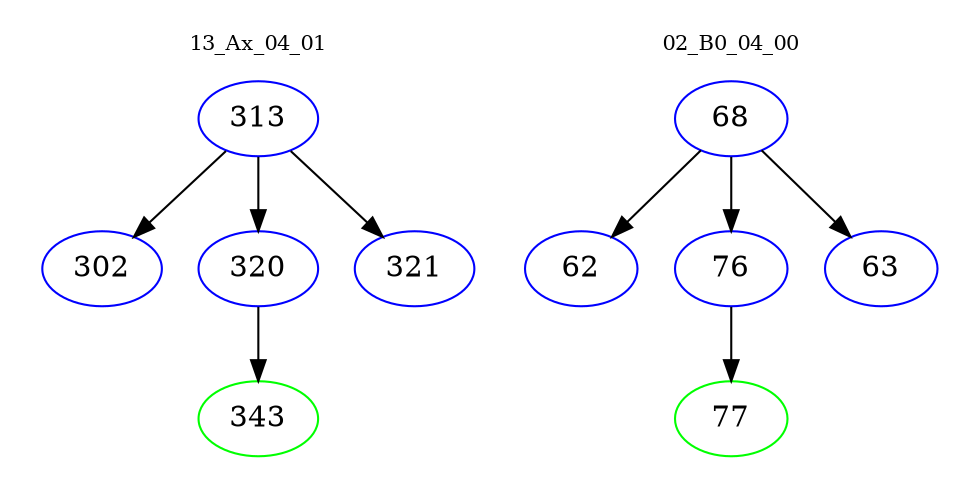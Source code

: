 digraph{
subgraph cluster_0 {
color = white
label = "13_Ax_04_01";
fontsize=10;
T0_313 [label="313", color="blue"]
T0_313 -> T0_302 [color="black"]
T0_302 [label="302", color="blue"]
T0_313 -> T0_320 [color="black"]
T0_320 [label="320", color="blue"]
T0_320 -> T0_343 [color="black"]
T0_343 [label="343", color="green"]
T0_313 -> T0_321 [color="black"]
T0_321 [label="321", color="blue"]
}
subgraph cluster_1 {
color = white
label = "02_B0_04_00";
fontsize=10;
T1_68 [label="68", color="blue"]
T1_68 -> T1_62 [color="black"]
T1_62 [label="62", color="blue"]
T1_68 -> T1_76 [color="black"]
T1_76 [label="76", color="blue"]
T1_76 -> T1_77 [color="black"]
T1_77 [label="77", color="green"]
T1_68 -> T1_63 [color="black"]
T1_63 [label="63", color="blue"]
}
}
